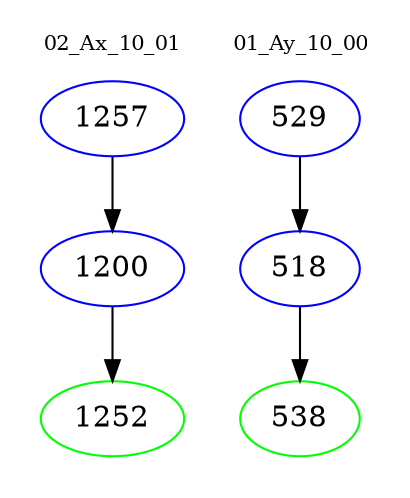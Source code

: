 digraph{
subgraph cluster_0 {
color = white
label = "02_Ax_10_01";
fontsize=10;
T0_1257 [label="1257", color="blue"]
T0_1257 -> T0_1200 [color="black"]
T0_1200 [label="1200", color="blue"]
T0_1200 -> T0_1252 [color="black"]
T0_1252 [label="1252", color="green"]
}
subgraph cluster_1 {
color = white
label = "01_Ay_10_00";
fontsize=10;
T1_529 [label="529", color="blue"]
T1_529 -> T1_518 [color="black"]
T1_518 [label="518", color="blue"]
T1_518 -> T1_538 [color="black"]
T1_538 [label="538", color="green"]
}
}
